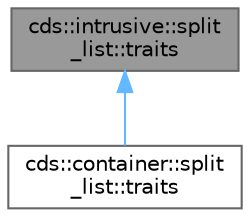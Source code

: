 digraph "cds::intrusive::split_list::traits"
{
 // LATEX_PDF_SIZE
  bgcolor="transparent";
  edge [fontname=Helvetica,fontsize=10,labelfontname=Helvetica,labelfontsize=10];
  node [fontname=Helvetica,fontsize=10,shape=box,height=0.2,width=0.4];
  Node1 [id="Node000001",label="cds::intrusive::split\l_list::traits",height=0.2,width=0.4,color="gray40", fillcolor="grey60", style="filled", fontcolor="black",tooltip="SplitListSet traits"];
  Node1 -> Node2 [id="edge1_Node000001_Node000002",dir="back",color="steelblue1",style="solid",tooltip=" "];
  Node2 [id="Node000002",label="cds::container::split\l_list::traits",height=0.2,width=0.4,color="gray40", fillcolor="white", style="filled",URL="$structcds_1_1container_1_1split__list_1_1traits.html",tooltip="SplitListSet traits"];
}
